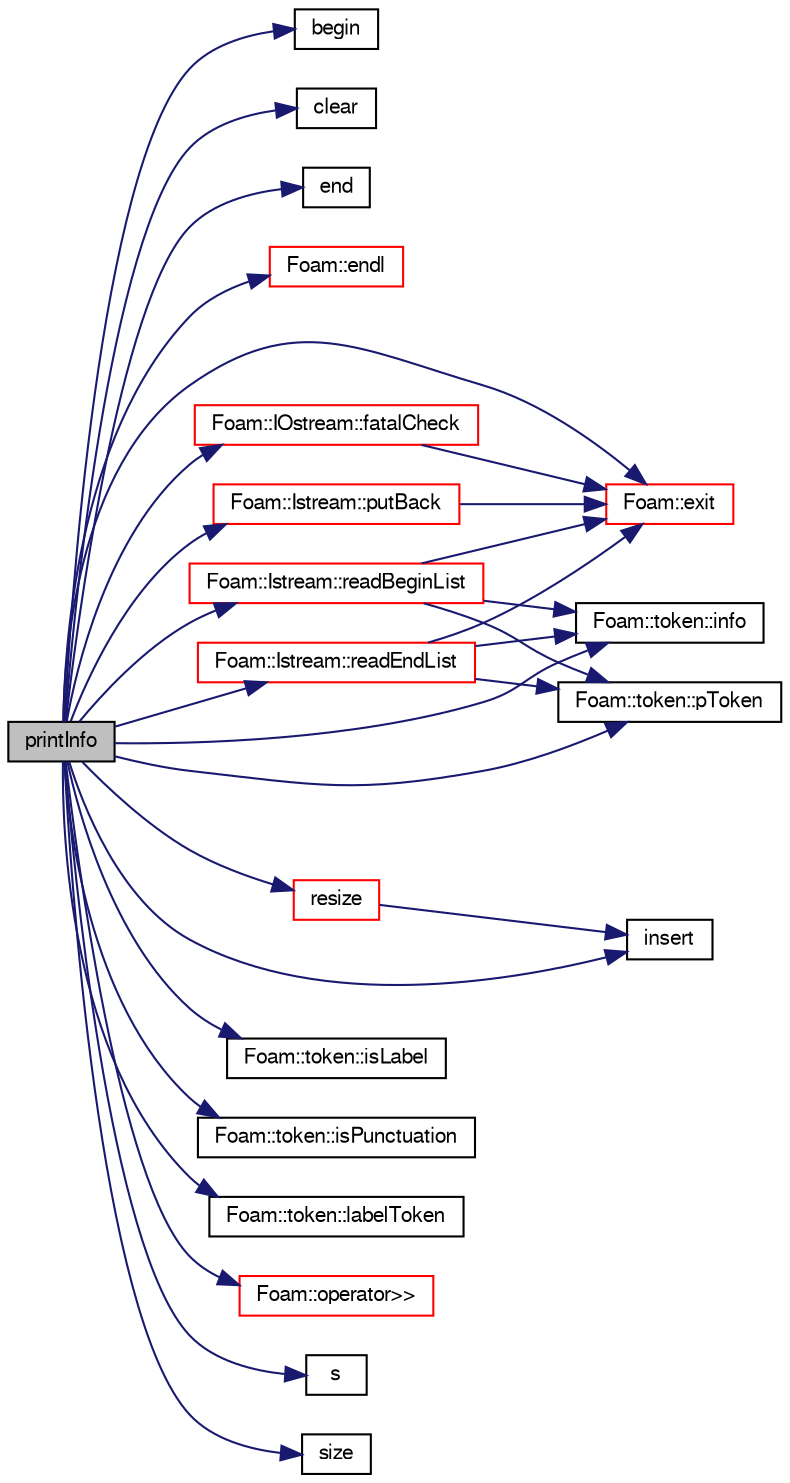digraph "printInfo"
{
  bgcolor="transparent";
  edge [fontname="FreeSans",fontsize="10",labelfontname="FreeSans",labelfontsize="10"];
  node [fontname="FreeSans",fontsize="10",shape=record];
  rankdir="LR";
  Node177 [label="printInfo",height=0.2,width=0.4,color="black", fillcolor="grey75", style="filled", fontcolor="black"];
  Node177 -> Node178 [color="midnightblue",fontsize="10",style="solid",fontname="FreeSans"];
  Node178 [label="begin",height=0.2,width=0.4,color="black",URL="$a25738.html#ae3638512e33995aabd8153846ef02936",tooltip="iterator set to the beginning of the StaticHashTable "];
  Node177 -> Node179 [color="midnightblue",fontsize="10",style="solid",fontname="FreeSans"];
  Node179 [label="clear",height=0.2,width=0.4,color="black",URL="$a25738.html#ac8bb3912a3ce86b15842e79d0b421204",tooltip="Clear all entries from table. "];
  Node177 -> Node180 [color="midnightblue",fontsize="10",style="solid",fontname="FreeSans"];
  Node180 [label="end",height=0.2,width=0.4,color="black",URL="$a25738.html#abc870e1050852bb792e4782bd067893c",tooltip="iterator set to beyond the end of the StaticHashTable "];
  Node177 -> Node181 [color="midnightblue",fontsize="10",style="solid",fontname="FreeSans"];
  Node181 [label="Foam::endl",height=0.2,width=0.4,color="red",URL="$a21124.html#a2db8fe02a0d3909e9351bb4275b23ce4",tooltip="Add newline and flush stream. "];
  Node177 -> Node183 [color="midnightblue",fontsize="10",style="solid",fontname="FreeSans"];
  Node183 [label="Foam::exit",height=0.2,width=0.4,color="red",URL="$a21124.html#a06ca7250d8e89caf05243ec094843642"];
  Node177 -> Node228 [color="midnightblue",fontsize="10",style="solid",fontname="FreeSans"];
  Node228 [label="Foam::IOstream::fatalCheck",height=0.2,width=0.4,color="red",URL="$a26226.html#a52992bb0e37fe2a5e8f62f37ad234663",tooltip="Check IOstream status for given operation. "];
  Node228 -> Node183 [color="midnightblue",fontsize="10",style="solid",fontname="FreeSans"];
  Node177 -> Node230 [color="midnightblue",fontsize="10",style="solid",fontname="FreeSans"];
  Node230 [label="Foam::token::info",height=0.2,width=0.4,color="black",URL="$a26306.html#a861a626214ad30bd8e7ab3a8caae9966",tooltip="Return info proxy. "];
  Node177 -> Node231 [color="midnightblue",fontsize="10",style="solid",fontname="FreeSans"];
  Node231 [label="insert",height=0.2,width=0.4,color="black",URL="$a25738.html#a18c02445c7e36e8cf90f58a83662cc2f",tooltip="Insert a new hashed entry. "];
  Node177 -> Node232 [color="midnightblue",fontsize="10",style="solid",fontname="FreeSans"];
  Node232 [label="Foam::token::isLabel",height=0.2,width=0.4,color="black",URL="$a26306.html#a0225931fd390c83deff470a5cce60767"];
  Node177 -> Node233 [color="midnightblue",fontsize="10",style="solid",fontname="FreeSans"];
  Node233 [label="Foam::token::isPunctuation",height=0.2,width=0.4,color="black",URL="$a26306.html#a1f8107fd5ca4b0ebd4bf63cfc8ef6d2f"];
  Node177 -> Node234 [color="midnightblue",fontsize="10",style="solid",fontname="FreeSans"];
  Node234 [label="Foam::token::labelToken",height=0.2,width=0.4,color="black",URL="$a26306.html#a02f47448ac9cbf52cf6418b8e71fa555"];
  Node177 -> Node235 [color="midnightblue",fontsize="10",style="solid",fontname="FreeSans"];
  Node235 [label="Foam::operator\>\>",height=0.2,width=0.4,color="red",URL="$a21124.html#a44f398e0525f8d7f48cead029868d845"];
  Node177 -> Node239 [color="midnightblue",fontsize="10",style="solid",fontname="FreeSans"];
  Node239 [label="Foam::token::pToken",height=0.2,width=0.4,color="black",URL="$a26306.html#a04ff24eec31f5be755eb7fa58de0b8a3"];
  Node177 -> Node240 [color="midnightblue",fontsize="10",style="solid",fontname="FreeSans"];
  Node240 [label="Foam::Istream::putBack",height=0.2,width=0.4,color="red",URL="$a26234.html#af22e503b062298eef54e360dfc06d0b4",tooltip="Put back token. "];
  Node240 -> Node183 [color="midnightblue",fontsize="10",style="solid",fontname="FreeSans"];
  Node177 -> Node241 [color="midnightblue",fontsize="10",style="solid",fontname="FreeSans"];
  Node241 [label="Foam::Istream::readBeginList",height=0.2,width=0.4,color="red",URL="$a26234.html#adb9b1a5ac1aacc94b9998439303acfa7"];
  Node241 -> Node183 [color="midnightblue",fontsize="10",style="solid",fontname="FreeSans"];
  Node241 -> Node230 [color="midnightblue",fontsize="10",style="solid",fontname="FreeSans"];
  Node241 -> Node239 [color="midnightblue",fontsize="10",style="solid",fontname="FreeSans"];
  Node177 -> Node245 [color="midnightblue",fontsize="10",style="solid",fontname="FreeSans"];
  Node245 [label="Foam::Istream::readEndList",height=0.2,width=0.4,color="red",URL="$a26234.html#a3fbb1d26a1c975ed5be8df0056c863dd"];
  Node245 -> Node183 [color="midnightblue",fontsize="10",style="solid",fontname="FreeSans"];
  Node245 -> Node230 [color="midnightblue",fontsize="10",style="solid",fontname="FreeSans"];
  Node245 -> Node239 [color="midnightblue",fontsize="10",style="solid",fontname="FreeSans"];
  Node177 -> Node246 [color="midnightblue",fontsize="10",style="solid",fontname="FreeSans"];
  Node246 [label="resize",height=0.2,width=0.4,color="red",URL="$a25738.html#ae697ea15032f01f89988bb8ada677832",tooltip="Resize the hash table for efficiency. "];
  Node246 -> Node231 [color="midnightblue",fontsize="10",style="solid",fontname="FreeSans"];
  Node177 -> Node251 [color="midnightblue",fontsize="10",style="solid",fontname="FreeSans"];
  Node251 [label="s",height=0.2,width=0.4,color="black",URL="$a18905.html#abb9c4233033fad2ad0206cd4adad3b9f"];
  Node177 -> Node252 [color="midnightblue",fontsize="10",style="solid",fontname="FreeSans"];
  Node252 [label="size",height=0.2,width=0.4,color="black",URL="$a25738.html#a47b3bf30da1eb3ab8076b5fbe00e0494",tooltip="Return number of elements in table. "];
}
